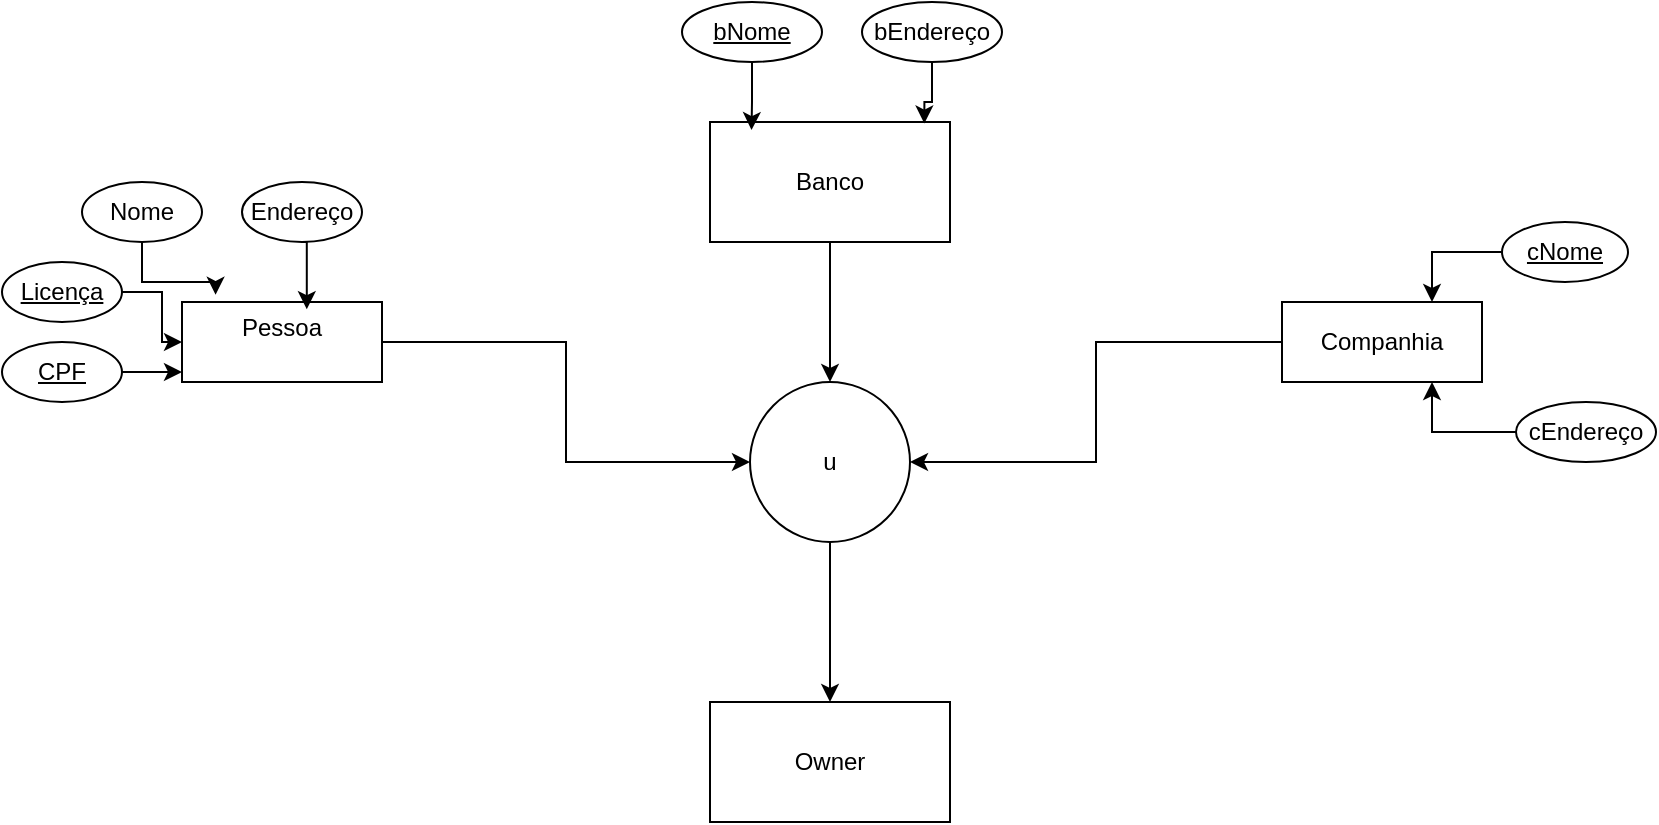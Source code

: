 <mxfile version="26.0.16">
  <diagram name="Página-1" id="8YllAwou6_c3kiFdNntu">
    <mxGraphModel dx="1050" dy="546" grid="1" gridSize="10" guides="1" tooltips="1" connect="1" arrows="1" fold="1" page="1" pageScale="1" pageWidth="827" pageHeight="1169" math="0" shadow="0">
      <root>
        <mxCell id="0" />
        <mxCell id="1" parent="0" />
        <mxCell id="s1OQxdQYf-fvayV1Pkc8-10" style="edgeStyle=orthogonalEdgeStyle;rounded=0;orthogonalLoop=1;jettySize=auto;html=1;entryX=0;entryY=0.5;entryDx=0;entryDy=0;" edge="1" parent="1" source="s1OQxdQYf-fvayV1Pkc8-1" target="s1OQxdQYf-fvayV1Pkc8-4">
          <mxGeometry relative="1" as="geometry" />
        </mxCell>
        <mxCell id="s1OQxdQYf-fvayV1Pkc8-1" value="&lt;font style=&quot;vertical-align: inherit;&quot;&gt;&lt;font style=&quot;vertical-align: inherit;&quot;&gt;Pessoa&lt;/font&gt;&lt;/font&gt;&lt;div&gt;&lt;font style=&quot;vertical-align: inherit;&quot;&gt;&lt;font style=&quot;vertical-align: inherit;&quot;&gt;&lt;br&gt;&lt;/font&gt;&lt;/font&gt;&lt;/div&gt;" style="rounded=0;whiteSpace=wrap;html=1;" vertex="1" parent="1">
          <mxGeometry x="90" y="160" width="100" height="40" as="geometry" />
        </mxCell>
        <mxCell id="s1OQxdQYf-fvayV1Pkc8-8" style="edgeStyle=orthogonalEdgeStyle;rounded=0;orthogonalLoop=1;jettySize=auto;html=1;entryX=0.5;entryY=0;entryDx=0;entryDy=0;" edge="1" parent="1" source="s1OQxdQYf-fvayV1Pkc8-2" target="s1OQxdQYf-fvayV1Pkc8-4">
          <mxGeometry relative="1" as="geometry" />
        </mxCell>
        <mxCell id="s1OQxdQYf-fvayV1Pkc8-2" value="&lt;div&gt;&lt;font style=&quot;vertical-align: inherit;&quot;&gt;&lt;font style=&quot;vertical-align: inherit;&quot;&gt;&lt;font style=&quot;vertical-align: inherit;&quot;&gt;&lt;font style=&quot;vertical-align: inherit;&quot;&gt;Banco&lt;/font&gt;&lt;/font&gt;&lt;/font&gt;&lt;/font&gt;&lt;/div&gt;" style="rounded=0;whiteSpace=wrap;html=1;" vertex="1" parent="1">
          <mxGeometry x="354" y="70" width="120" height="60" as="geometry" />
        </mxCell>
        <mxCell id="s1OQxdQYf-fvayV1Pkc8-9" style="edgeStyle=orthogonalEdgeStyle;rounded=0;orthogonalLoop=1;jettySize=auto;html=1;entryX=1;entryY=0.5;entryDx=0;entryDy=0;" edge="1" parent="1" source="s1OQxdQYf-fvayV1Pkc8-3" target="s1OQxdQYf-fvayV1Pkc8-4">
          <mxGeometry relative="1" as="geometry" />
        </mxCell>
        <mxCell id="s1OQxdQYf-fvayV1Pkc8-3" value="&lt;font style=&quot;vertical-align: inherit;&quot;&gt;&lt;font style=&quot;vertical-align: inherit;&quot;&gt;Companhia&lt;/font&gt;&lt;/font&gt;" style="rounded=0;whiteSpace=wrap;html=1;" vertex="1" parent="1">
          <mxGeometry x="640" y="160" width="100" height="40" as="geometry" />
        </mxCell>
        <mxCell id="s1OQxdQYf-fvayV1Pkc8-12" style="edgeStyle=orthogonalEdgeStyle;rounded=0;orthogonalLoop=1;jettySize=auto;html=1;entryX=0.5;entryY=0;entryDx=0;entryDy=0;" edge="1" parent="1" source="s1OQxdQYf-fvayV1Pkc8-4" target="s1OQxdQYf-fvayV1Pkc8-11">
          <mxGeometry relative="1" as="geometry" />
        </mxCell>
        <mxCell id="s1OQxdQYf-fvayV1Pkc8-4" value="&lt;font style=&quot;vertical-align: inherit;&quot;&gt;&lt;font style=&quot;vertical-align: inherit;&quot;&gt;u&lt;/font&gt;&lt;/font&gt;" style="ellipse;whiteSpace=wrap;html=1;aspect=fixed;" vertex="1" parent="1">
          <mxGeometry x="374" y="200" width="80" height="80" as="geometry" />
        </mxCell>
        <mxCell id="s1OQxdQYf-fvayV1Pkc8-11" value="&lt;font style=&quot;vertical-align: inherit;&quot;&gt;&lt;font style=&quot;vertical-align: inherit;&quot;&gt;Owner&lt;/font&gt;&lt;/font&gt;" style="rounded=0;whiteSpace=wrap;html=1;" vertex="1" parent="1">
          <mxGeometry x="354" y="360" width="120" height="60" as="geometry" />
        </mxCell>
        <mxCell id="s1OQxdQYf-fvayV1Pkc8-17" style="edgeStyle=orthogonalEdgeStyle;rounded=0;orthogonalLoop=1;jettySize=auto;html=1;" edge="1" parent="1" source="s1OQxdQYf-fvayV1Pkc8-13" target="s1OQxdQYf-fvayV1Pkc8-1">
          <mxGeometry relative="1" as="geometry" />
        </mxCell>
        <mxCell id="s1OQxdQYf-fvayV1Pkc8-13" value="&lt;font style=&quot;vertical-align: inherit;&quot;&gt;&lt;font style=&quot;vertical-align: inherit;&quot;&gt;Licença&lt;/font&gt;&lt;/font&gt;" style="ellipse;whiteSpace=wrap;html=1;align=center;fontStyle=4;" vertex="1" parent="1">
          <mxGeometry y="140" width="60" height="30" as="geometry" />
        </mxCell>
        <mxCell id="s1OQxdQYf-fvayV1Pkc8-18" style="edgeStyle=orthogonalEdgeStyle;rounded=0;orthogonalLoop=1;jettySize=auto;html=1;" edge="1" parent="1" source="s1OQxdQYf-fvayV1Pkc8-14">
          <mxGeometry relative="1" as="geometry">
            <mxPoint x="90" y="195" as="targetPoint" />
          </mxGeometry>
        </mxCell>
        <mxCell id="s1OQxdQYf-fvayV1Pkc8-14" value="&lt;font style=&quot;vertical-align: inherit;&quot;&gt;&lt;font style=&quot;vertical-align: inherit;&quot;&gt;&lt;font style=&quot;vertical-align: inherit;&quot;&gt;&lt;font style=&quot;vertical-align: inherit;&quot;&gt;CPF&lt;/font&gt;&lt;/font&gt;&lt;/font&gt;&lt;/font&gt;" style="ellipse;whiteSpace=wrap;html=1;align=center;fontStyle=4;" vertex="1" parent="1">
          <mxGeometry y="180" width="60" height="30" as="geometry" />
        </mxCell>
        <mxCell id="s1OQxdQYf-fvayV1Pkc8-15" value="&lt;font style=&quot;vertical-align: inherit;&quot;&gt;&lt;font style=&quot;vertical-align: inherit;&quot;&gt;Nome&lt;/font&gt;&lt;/font&gt;" style="ellipse;whiteSpace=wrap;html=1;align=center;" vertex="1" parent="1">
          <mxGeometry x="40" y="100" width="60" height="30" as="geometry" />
        </mxCell>
        <mxCell id="s1OQxdQYf-fvayV1Pkc8-16" value="&lt;font style=&quot;vertical-align: inherit;&quot;&gt;&lt;font style=&quot;vertical-align: inherit;&quot;&gt;Endereço&lt;/font&gt;&lt;/font&gt;" style="ellipse;whiteSpace=wrap;html=1;align=center;" vertex="1" parent="1">
          <mxGeometry x="120" y="100" width="60" height="30" as="geometry" />
        </mxCell>
        <mxCell id="s1OQxdQYf-fvayV1Pkc8-19" style="edgeStyle=orthogonalEdgeStyle;rounded=0;orthogonalLoop=1;jettySize=auto;html=1;entryX=0.168;entryY=-0.09;entryDx=0;entryDy=0;entryPerimeter=0;" edge="1" parent="1" source="s1OQxdQYf-fvayV1Pkc8-15" target="s1OQxdQYf-fvayV1Pkc8-1">
          <mxGeometry relative="1" as="geometry" />
        </mxCell>
        <mxCell id="s1OQxdQYf-fvayV1Pkc8-20" style="edgeStyle=orthogonalEdgeStyle;rounded=0;orthogonalLoop=1;jettySize=auto;html=1;exitX=0.5;exitY=1;exitDx=0;exitDy=0;entryX=0.624;entryY=0.09;entryDx=0;entryDy=0;entryPerimeter=0;" edge="1" parent="1" source="s1OQxdQYf-fvayV1Pkc8-16" target="s1OQxdQYf-fvayV1Pkc8-1">
          <mxGeometry relative="1" as="geometry" />
        </mxCell>
        <mxCell id="s1OQxdQYf-fvayV1Pkc8-21" value="&lt;font style=&quot;vertical-align: inherit;&quot;&gt;&lt;font style=&quot;vertical-align: inherit;&quot;&gt;bNome&lt;/font&gt;&lt;/font&gt;" style="ellipse;whiteSpace=wrap;html=1;align=center;fontStyle=4;" vertex="1" parent="1">
          <mxGeometry x="340" y="10" width="70" height="30" as="geometry" />
        </mxCell>
        <mxCell id="s1OQxdQYf-fvayV1Pkc8-22" value="&lt;font style=&quot;vertical-align: inherit;&quot;&gt;&lt;font style=&quot;vertical-align: inherit;&quot;&gt;bEndereço&lt;/font&gt;&lt;/font&gt;" style="ellipse;whiteSpace=wrap;html=1;align=center;" vertex="1" parent="1">
          <mxGeometry x="430" y="10" width="70" height="30" as="geometry" />
        </mxCell>
        <mxCell id="s1OQxdQYf-fvayV1Pkc8-23" style="edgeStyle=orthogonalEdgeStyle;rounded=0;orthogonalLoop=1;jettySize=auto;html=1;entryX=0.173;entryY=0.067;entryDx=0;entryDy=0;entryPerimeter=0;" edge="1" parent="1" source="s1OQxdQYf-fvayV1Pkc8-21" target="s1OQxdQYf-fvayV1Pkc8-2">
          <mxGeometry relative="1" as="geometry" />
        </mxCell>
        <mxCell id="s1OQxdQYf-fvayV1Pkc8-24" style="edgeStyle=orthogonalEdgeStyle;rounded=0;orthogonalLoop=1;jettySize=auto;html=1;entryX=0.893;entryY=0.013;entryDx=0;entryDy=0;entryPerimeter=0;" edge="1" parent="1" source="s1OQxdQYf-fvayV1Pkc8-22" target="s1OQxdQYf-fvayV1Pkc8-2">
          <mxGeometry relative="1" as="geometry" />
        </mxCell>
        <mxCell id="s1OQxdQYf-fvayV1Pkc8-28" style="edgeStyle=orthogonalEdgeStyle;rounded=0;orthogonalLoop=1;jettySize=auto;html=1;entryX=0.75;entryY=0;entryDx=0;entryDy=0;" edge="1" parent="1" source="s1OQxdQYf-fvayV1Pkc8-25" target="s1OQxdQYf-fvayV1Pkc8-3">
          <mxGeometry relative="1" as="geometry" />
        </mxCell>
        <mxCell id="s1OQxdQYf-fvayV1Pkc8-25" value="&lt;font style=&quot;vertical-align: inherit;&quot;&gt;&lt;font style=&quot;vertical-align: inherit;&quot;&gt;cNome&lt;/font&gt;&lt;/font&gt;" style="ellipse;whiteSpace=wrap;html=1;align=center;fontStyle=4;" vertex="1" parent="1">
          <mxGeometry x="750" y="120" width="63" height="30" as="geometry" />
        </mxCell>
        <mxCell id="s1OQxdQYf-fvayV1Pkc8-27" style="edgeStyle=orthogonalEdgeStyle;rounded=0;orthogonalLoop=1;jettySize=auto;html=1;entryX=0.75;entryY=1;entryDx=0;entryDy=0;" edge="1" parent="1" source="s1OQxdQYf-fvayV1Pkc8-26" target="s1OQxdQYf-fvayV1Pkc8-3">
          <mxGeometry relative="1" as="geometry" />
        </mxCell>
        <mxCell id="s1OQxdQYf-fvayV1Pkc8-26" value="&lt;font style=&quot;vertical-align: inherit;&quot;&gt;&lt;font style=&quot;vertical-align: inherit;&quot;&gt;cEndereço&lt;/font&gt;&lt;/font&gt;" style="ellipse;whiteSpace=wrap;html=1;align=center;" vertex="1" parent="1">
          <mxGeometry x="757" y="210" width="70" height="30" as="geometry" />
        </mxCell>
      </root>
    </mxGraphModel>
  </diagram>
</mxfile>
